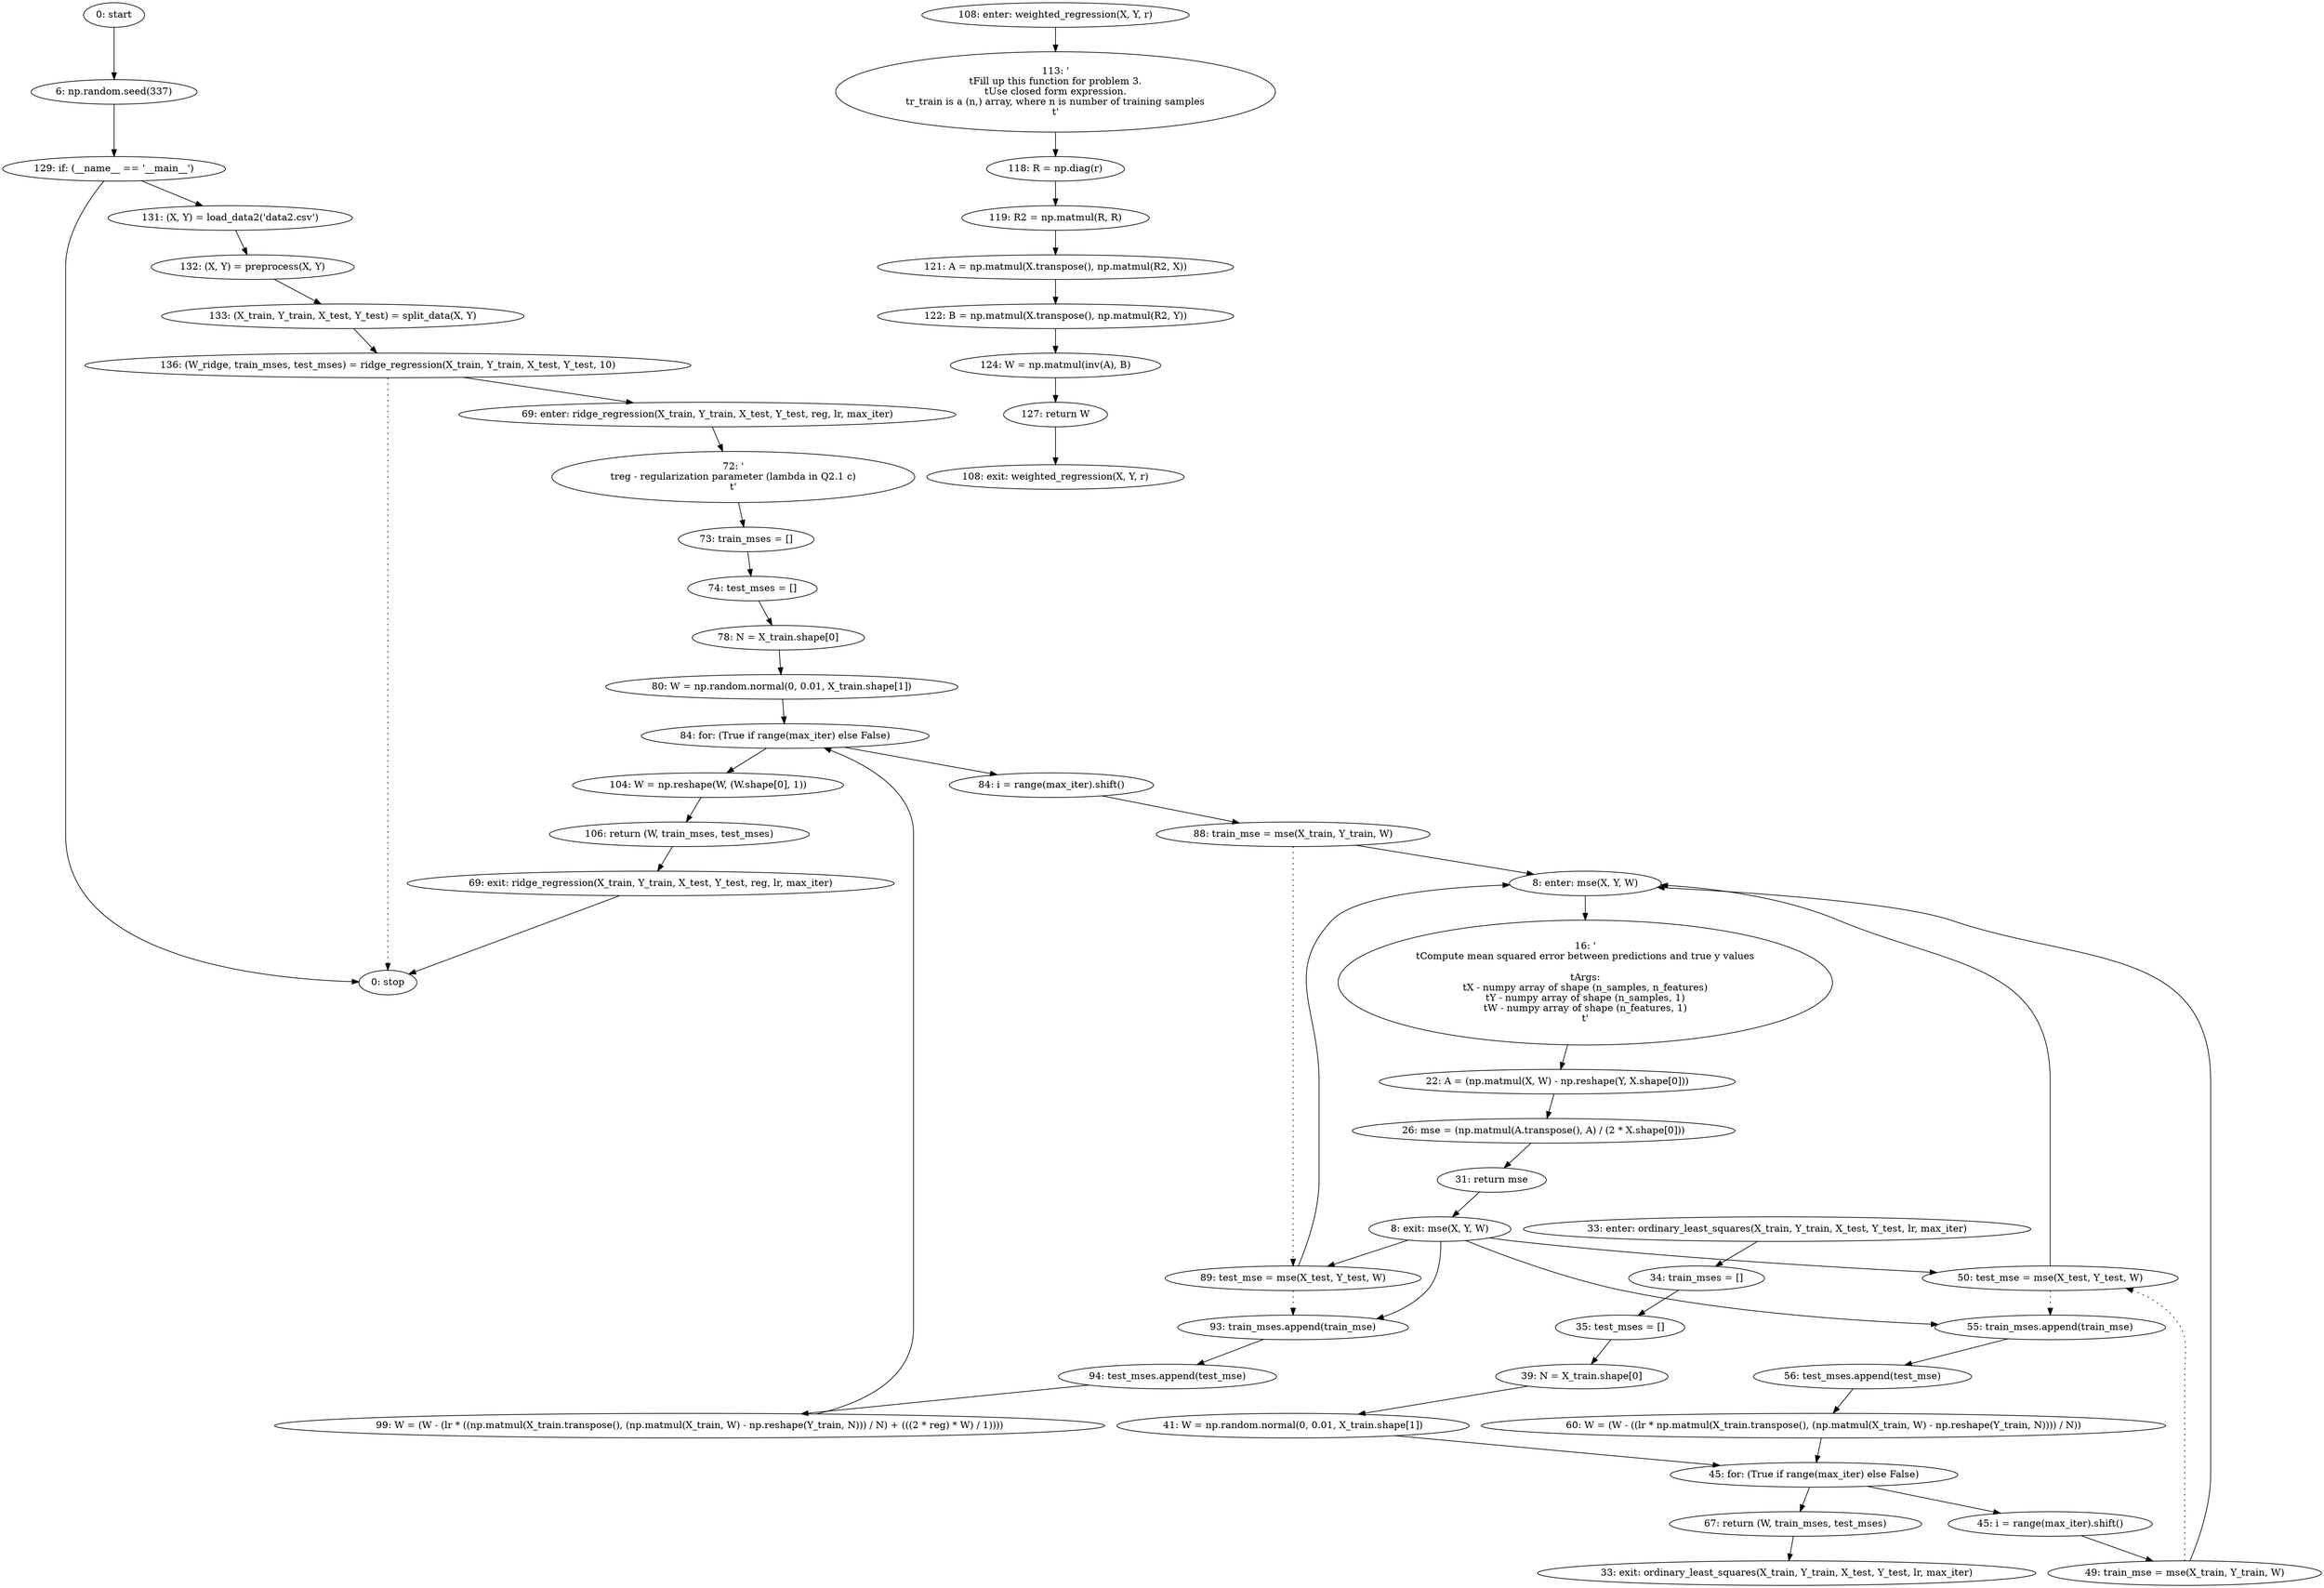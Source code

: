 strict digraph "" {
	node [label="\N"];
	0	 [label="0: start"];
	1	 [label="6: np.random.seed(337)"];
	0 -> 1;
	47	 [label="129: if: (__name__ == '__main__')"];
	1 -> 47;
	52	 [label="0: stop"];
	47 -> 52;
	48	 [label="131: (X, Y) = load_data2('data2.csv')"];
	47 -> 48;
	2	 [label="8: enter: mse(X, Y, W)"];
	4	 [label="16: '\n\tCompute mean squared error between predictions and true y values\n\n\tArgs:\n\tX - numpy array of shape (n_samples, n_features)\n\tY \
- numpy array of shape (n_samples, 1)\n\tW - numpy array of shape (n_features, 1)\n\t'"];
	2 -> 4;
	5	 [label="22: A = (np.matmul(X, W) - np.reshape(Y, X.shape[0]))"];
	4 -> 5;
	16	 [label="49: train_mse = mse(X_train, Y_train, W)"];
	16 -> 2;
	17	 [label="50: test_mse = mse(X_test, Y_test, W)"];
	16 -> 17	 [style=dotted,
		weight=100];
	17 -> 2;
	18	 [label="55: train_mses.append(train_mse)"];
	17 -> 18	 [style=dotted,
		weight=100];
	19	 [label="56: test_mses.append(test_mse)"];
	18 -> 19;
	31	 [label="88: train_mse = mse(X_train, Y_train, W)"];
	31 -> 2;
	32	 [label="89: test_mse = mse(X_test, Y_test, W)"];
	31 -> 32	 [style=dotted,
		weight=100];
	32 -> 2;
	33	 [label="93: train_mses.append(train_mse)"];
	32 -> 33	 [style=dotted,
		weight=100];
	34	 [label="94: test_mses.append(test_mse)"];
	33 -> 34;
	3	 [label="8: exit: mse(X, Y, W)"];
	3 -> 17;
	3 -> 18;
	3 -> 32;
	3 -> 33;
	7	 [label="31: return mse"];
	7 -> 3;
	6	 [label="26: mse = (np.matmul(A.transpose(), A) / (2 * X.shape[0]))"];
	5 -> 6;
	6 -> 7;
	8	 [label="33: enter: ordinary_least_squares(X_train, Y_train, X_test, Y_test, lr, max_iter)"];
	10	 [label="34: train_mses = []"];
	8 -> 10;
	11	 [label="35: test_mses = []"];
	10 -> 11;
	9	 [label="33: exit: ordinary_least_squares(X_train, Y_train, X_test, Y_test, lr, max_iter)"];
	21	 [label="67: return (W, train_mses, test_mses)"];
	21 -> 9;
	12	 [label="39: N = X_train.shape[0]"];
	11 -> 12;
	13	 [label="41: W = np.random.normal(0, 0.01, X_train.shape[1])"];
	12 -> 13;
	14	 [label="45: for: (True if range(max_iter) else False)"];
	13 -> 14;
	14 -> 21;
	15	 [label="45: i = range(max_iter).shift()"];
	14 -> 15;
	15 -> 16;
	20	 [label="60: W = (W - ((lr * np.matmul(X_train.transpose(), (np.matmul(X_train, W) - np.reshape(Y_train, N)))) / N))"];
	20 -> 14;
	19 -> 20;
	22	 [label="69: enter: ridge_regression(X_train, Y_train, X_test, Y_test, reg, lr, max_iter)"];
	24	 [label="72: '\n\treg - regularization parameter (lambda in Q2.1 c)\n\t'"];
	22 -> 24;
	25	 [label="73: train_mses = []"];
	24 -> 25;
	51	 [label="136: (W_ridge, train_mses, test_mses) = ridge_regression(X_train, Y_train, X_test, Y_test, 10)"];
	51 -> 22;
	51 -> 52	 [style=dotted,
		weight=100];
	23	 [label="69: exit: ridge_regression(X_train, Y_train, X_test, Y_test, reg, lr, max_iter)"];
	23 -> 52;
	37	 [label="106: return (W, train_mses, test_mses)"];
	37 -> 23;
	26	 [label="74: test_mses = []"];
	25 -> 26;
	27	 [label="78: N = X_train.shape[0]"];
	26 -> 27;
	28	 [label="80: W = np.random.normal(0, 0.01, X_train.shape[1])"];
	27 -> 28;
	29	 [label="84: for: (True if range(max_iter) else False)"];
	28 -> 29;
	30	 [label="84: i = range(max_iter).shift()"];
	29 -> 30;
	36	 [label="104: W = np.reshape(W, (W.shape[0], 1))"];
	29 -> 36;
	30 -> 31;
	36 -> 37;
	35	 [label="99: W = (W - (lr * ((np.matmul(X_train.transpose(), (np.matmul(X_train, W) - np.reshape(Y_train, N))) / N) + (((2 * reg) * W) / \
1))))"];
	35 -> 29;
	34 -> 35;
	38	 [label="108: enter: weighted_regression(X, Y, r)"];
	40	 [label="113: '\n\tFill up this function for problem 3.\n\tUse closed form expression.\n\tr_train is a (n,) array, where n is number of training \
samples\n\t'"];
	38 -> 40;
	41	 [label="118: R = np.diag(r)"];
	40 -> 41;
	39	 [label="108: exit: weighted_regression(X, Y, r)"];
	46	 [label="127: return W"];
	46 -> 39;
	42	 [label="119: R2 = np.matmul(R, R)"];
	41 -> 42;
	43	 [label="121: A = np.matmul(X.transpose(), np.matmul(R2, X))"];
	42 -> 43;
	44	 [label="122: B = np.matmul(X.transpose(), np.matmul(R2, Y))"];
	43 -> 44;
	45	 [label="124: W = np.matmul(inv(A), B)"];
	44 -> 45;
	45 -> 46;
	49	 [label="132: (X, Y) = preprocess(X, Y)"];
	48 -> 49;
	50	 [label="133: (X_train, Y_train, X_test, Y_test) = split_data(X, Y)"];
	49 -> 50;
	50 -> 51;
}

